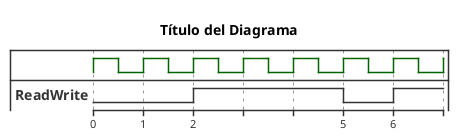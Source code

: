 @startuml Samples
    skin rose
    skinparam classFontName Calibri
    skinparam shadowing false

    title Título del Diagrama
'==================================

clock clk with period 1
binary "ReadWrite" as RW

@0
RW is low

@2
RW is high

@5
RW is low

@6
RW is high


@enduml